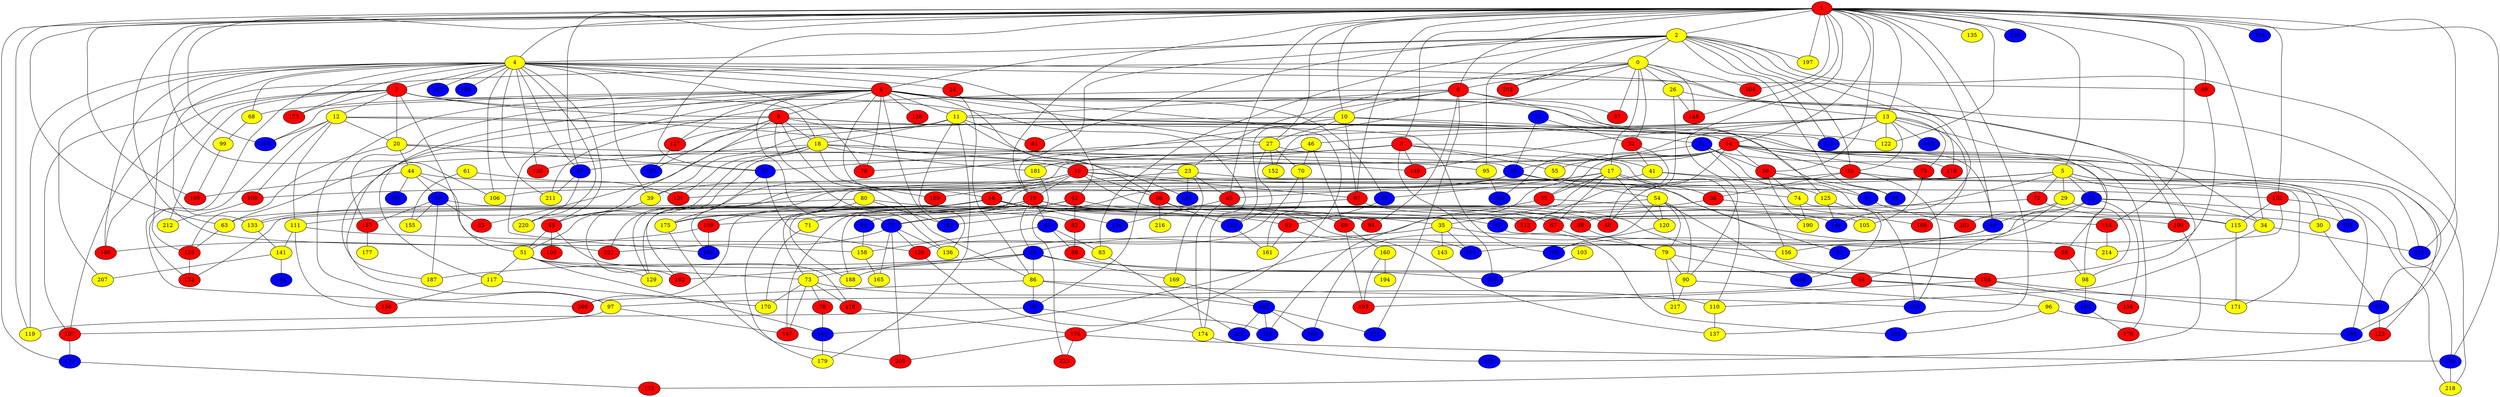 graph {
0 [style = filled fillcolor = yellow];
1 [style = filled fillcolor = red];
2 [style = filled fillcolor = yellow];
3 [style = filled fillcolor = red];
4 [style = filled fillcolor = yellow];
5 [style = filled fillcolor = yellow];
6 [style = filled fillcolor = red];
7 [style = filled fillcolor = red];
8 [style = filled fillcolor = red];
9 [style = filled fillcolor = red];
10 [style = filled fillcolor = yellow];
11 [style = filled fillcolor = yellow];
12 [style = filled fillcolor = yellow];
13 [style = filled fillcolor = yellow];
14 [style = filled fillcolor = red];
15 [style = filled fillcolor = red];
16 [style = filled fillcolor = red];
17 [style = filled fillcolor = yellow];
18 [style = filled fillcolor = yellow];
19 [style = filled fillcolor = red];
20 [style = filled fillcolor = yellow];
21 [style = filled fillcolor = blue];
22 [style = filled fillcolor = blue];
23 [style = filled fillcolor = yellow];
24 [style = filled fillcolor = red];
25 [style = filled fillcolor = red];
26 [style = filled fillcolor = yellow];
27 [style = filled fillcolor = yellow];
28 [style = filled fillcolor = blue];
29 [style = filled fillcolor = yellow];
30 [style = filled fillcolor = yellow];
31 [style = filled fillcolor = blue];
32 [style = filled fillcolor = red];
33 [style = filled fillcolor = red];
34 [style = filled fillcolor = yellow];
35 [style = filled fillcolor = yellow];
36 [style = filled fillcolor = red];
37 [style = filled fillcolor = red];
38 [style = filled fillcolor = red];
39 [style = filled fillcolor = yellow];
40 [style = filled fillcolor = red];
41 [style = filled fillcolor = yellow];
42 [style = filled fillcolor = red];
43 [style = filled fillcolor = red];
44 [style = filled fillcolor = yellow];
45 [style = filled fillcolor = blue];
46 [style = filled fillcolor = yellow];
47 [style = filled fillcolor = blue];
48 [style = filled fillcolor = blue];
49 [style = filled fillcolor = blue];
50 [style = filled fillcolor = blue];
51 [style = filled fillcolor = yellow];
52 [style = filled fillcolor = blue];
53 [style = filled fillcolor = red];
54 [style = filled fillcolor = yellow];
55 [style = filled fillcolor = yellow];
56 [style = filled fillcolor = red];
57 [style = filled fillcolor = blue];
58 [style = filled fillcolor = red];
59 [style = filled fillcolor = blue];
60 [style = filled fillcolor = red];
61 [style = filled fillcolor = yellow];
62 [style = filled fillcolor = blue];
63 [style = filled fillcolor = yellow];
64 [style = filled fillcolor = red];
65 [style = filled fillcolor = red];
66 [style = filled fillcolor = red];
67 [style = filled fillcolor = red];
68 [style = filled fillcolor = yellow];
69 [style = filled fillcolor = red];
70 [style = filled fillcolor = yellow];
71 [style = filled fillcolor = yellow];
72 [style = filled fillcolor = red];
73 [style = filled fillcolor = yellow];
74 [style = filled fillcolor = yellow];
75 [style = filled fillcolor = red];
76 [style = filled fillcolor = red];
77 [style = filled fillcolor = blue];
78 [style = filled fillcolor = red];
79 [style = filled fillcolor = yellow];
80 [style = filled fillcolor = yellow];
81 [style = filled fillcolor = red];
82 [style = filled fillcolor = red];
83 [style = filled fillcolor = yellow];
84 [style = filled fillcolor = red];
85 [style = filled fillcolor = blue];
86 [style = filled fillcolor = yellow];
87 [style = filled fillcolor = red];
88 [style = filled fillcolor = red];
89 [style = filled fillcolor = blue];
90 [style = filled fillcolor = yellow];
91 [style = filled fillcolor = blue];
92 [style = filled fillcolor = red];
93 [style = filled fillcolor = blue];
94 [style = filled fillcolor = blue];
95 [style = filled fillcolor = yellow];
96 [style = filled fillcolor = yellow];
97 [style = filled fillcolor = yellow];
98 [style = filled fillcolor = yellow];
99 [style = filled fillcolor = yellow];
100 [style = filled fillcolor = red];
101 [style = filled fillcolor = blue];
102 [style = filled fillcolor = red];
103 [style = filled fillcolor = yellow];
104 [style = filled fillcolor = red];
105 [style = filled fillcolor = yellow];
106 [style = filled fillcolor = yellow];
107 [style = filled fillcolor = red];
108 [style = filled fillcolor = red];
109 [style = filled fillcolor = red];
110 [style = filled fillcolor = yellow];
111 [style = filled fillcolor = yellow];
112 [style = filled fillcolor = blue];
113 [style = filled fillcolor = red];
114 [style = filled fillcolor = red];
115 [style = filled fillcolor = yellow];
116 [style = filled fillcolor = red];
117 [style = filled fillcolor = yellow];
118 [style = filled fillcolor = red];
119 [style = filled fillcolor = yellow];
120 [style = filled fillcolor = yellow];
121 [style = filled fillcolor = red];
122 [style = filled fillcolor = yellow];
123 [style = filled fillcolor = red];
124 [style = filled fillcolor = red];
125 [style = filled fillcolor = yellow];
126 [style = filled fillcolor = red];
127 [style = filled fillcolor = red];
128 [style = filled fillcolor = blue];
129 [style = filled fillcolor = yellow];
130 [style = filled fillcolor = red];
131 [style = filled fillcolor = blue];
132 [style = filled fillcolor = red];
133 [style = filled fillcolor = yellow];
134 [style = filled fillcolor = blue];
135 [style = filled fillcolor = yellow];
136 [style = filled fillcolor = yellow];
137 [style = filled fillcolor = yellow];
138 [style = filled fillcolor = red];
139 [style = filled fillcolor = blue];
140 [style = filled fillcolor = blue];
141 [style = filled fillcolor = yellow];
142 [style = filled fillcolor = blue];
143 [style = filled fillcolor = yellow];
144 [style = filled fillcolor = blue];
145 [style = filled fillcolor = blue];
146 [style = filled fillcolor = blue];
147 [style = filled fillcolor = red];
148 [style = filled fillcolor = red];
149 [style = filled fillcolor = red];
150 [style = filled fillcolor = red];
151 [style = filled fillcolor = blue];
152 [style = filled fillcolor = yellow];
153 [style = filled fillcolor = blue];
154 [style = filled fillcolor = red];
155 [style = filled fillcolor = yellow];
156 [style = filled fillcolor = yellow];
157 [style = filled fillcolor = red];
158 [style = filled fillcolor = yellow];
159 [style = filled fillcolor = red];
160 [style = filled fillcolor = yellow];
161 [style = filled fillcolor = yellow];
162 [style = filled fillcolor = blue];
163 [style = filled fillcolor = blue];
164 [style = filled fillcolor = blue];
165 [style = filled fillcolor = yellow];
166 [style = filled fillcolor = blue];
167 [style = filled fillcolor = blue];
168 [style = filled fillcolor = red];
169 [style = filled fillcolor = yellow];
170 [style = filled fillcolor = yellow];
171 [style = filled fillcolor = yellow];
172 [style = filled fillcolor = red];
173 [style = filled fillcolor = red];
174 [style = filled fillcolor = yellow];
175 [style = filled fillcolor = yellow];
176 [style = filled fillcolor = red];
177 [style = filled fillcolor = yellow];
178 [style = filled fillcolor = red];
179 [style = filled fillcolor = yellow];
180 [style = filled fillcolor = blue];
181 [style = filled fillcolor = yellow];
182 [style = filled fillcolor = blue];
183 [style = filled fillcolor = blue];
184 [style = filled fillcolor = blue];
185 [style = filled fillcolor = blue];
186 [style = filled fillcolor = red];
187 [style = filled fillcolor = yellow];
188 [style = filled fillcolor = yellow];
189 [style = filled fillcolor = red];
190 [style = filled fillcolor = yellow];
191 [style = filled fillcolor = blue];
192 [style = filled fillcolor = red];
193 [style = filled fillcolor = red];
194 [style = filled fillcolor = yellow];
195 [style = filled fillcolor = red];
196 [style = filled fillcolor = blue];
197 [style = filled fillcolor = yellow];
198 [style = filled fillcolor = blue];
199 [style = filled fillcolor = red];
200 [style = filled fillcolor = blue];
201 [style = filled fillcolor = red];
202 [style = filled fillcolor = blue];
203 [style = filled fillcolor = red];
204 [style = filled fillcolor = blue];
205 [style = filled fillcolor = red];
206 [style = filled fillcolor = blue];
207 [style = filled fillcolor = yellow];
208 [style = filled fillcolor = red];
209 [style = filled fillcolor = blue];
210 [style = filled fillcolor = blue];
211 [style = filled fillcolor = yellow];
212 [style = filled fillcolor = yellow];
213 [style = filled fillcolor = blue];
214 [style = filled fillcolor = yellow];
215 [style = filled fillcolor = blue];
216 [style = filled fillcolor = yellow];
217 [style = filled fillcolor = yellow];
218 [style = filled fillcolor = yellow];
219 [style = filled fillcolor = blue];
220 [style = filled fillcolor = yellow];
221 [style = filled fillcolor = blue];
222 [style = filled fillcolor = red];
223 [style = filled fillcolor = red];
1 -- 5;
1 -- 4;
1 -- 3;
1 -- 2;
1 -- 8;
1 -- 10;
1 -- 13;
1 -- 14;
1 -- 19;
1 -- 27;
1 -- 34;
1 -- 49;
1 -- 56;
1 -- 57;
1 -- 59;
1 -- 63;
1 -- 65;
1 -- 69;
1 -- 87;
1 -- 90;
1 -- 102;
1 -- 104;
1 -- 106;
1 -- 114;
1 -- 119;
1 -- 122;
1 -- 131;
1 -- 135;
1 -- 137;
1 -- 139;
1 -- 148;
1 -- 158;
1 -- 195;
1 -- 197;
1 -- 204;
1 -- 206;
1 -- 209;
1 -- 210;
2 -- 0;
2 -- 4;
2 -- 6;
2 -- 19;
2 -- 33;
2 -- 81;
2 -- 83;
2 -- 94;
2 -- 95;
2 -- 112;
2 -- 116;
2 -- 146;
2 -- 197;
2 -- 198;
2 -- 203;
0 -- 8;
0 -- 13;
0 -- 17;
0 -- 23;
0 -- 26;
0 -- 32;
0 -- 37;
0 -- 104;
0 -- 107;
0 -- 148;
0 -- 152;
0 -- 203;
3 -- 17;
3 -- 41;
3 -- 55;
3 -- 93;
3 -- 149;
3 -- 153;
3 -- 181;
3 -- 192;
4 -- 6;
4 -- 7;
4 -- 24;
4 -- 39;
4 -- 42;
4 -- 43;
4 -- 59;
4 -- 68;
4 -- 69;
4 -- 76;
4 -- 106;
4 -- 119;
4 -- 124;
4 -- 130;
4 -- 133;
4 -- 167;
4 -- 173;
4 -- 186;
4 -- 196;
4 -- 207;
4 -- 208;
4 -- 211;
4 -- 218;
4 -- 220;
5 -- 22;
5 -- 29;
5 -- 30;
5 -- 38;
5 -- 72;
5 -- 101;
5 -- 121;
5 -- 129;
5 -- 175;
5 -- 209;
6 -- 9;
6 -- 11;
6 -- 16;
6 -- 27;
6 -- 34;
6 -- 47;
6 -- 49;
6 -- 66;
6 -- 68;
6 -- 76;
6 -- 77;
6 -- 89;
6 -- 97;
6 -- 117;
6 -- 127;
6 -- 138;
6 -- 157;
6 -- 162;
6 -- 176;
6 -- 184;
6 -- 206;
7 -- 9;
7 -- 12;
7 -- 18;
7 -- 20;
7 -- 51;
7 -- 107;
7 -- 173;
7 -- 174;
7 -- 186;
7 -- 212;
8 -- 10;
8 -- 11;
8 -- 37;
8 -- 84;
8 -- 125;
8 -- 142;
8 -- 211;
8 -- 221;
9 -- 14;
9 -- 18;
9 -- 43;
9 -- 86;
9 -- 127;
9 -- 136;
9 -- 149;
9 -- 185;
9 -- 187;
9 -- 200;
10 -- 14;
10 -- 27;
10 -- 31;
10 -- 39;
10 -- 87;
10 -- 222;
11 -- 18;
11 -- 53;
11 -- 81;
11 -- 85;
11 -- 97;
11 -- 112;
11 -- 136;
11 -- 151;
11 -- 179;
12 -- 15;
12 -- 20;
12 -- 109;
12 -- 111;
12 -- 122;
12 -- 132;
12 -- 206;
13 -- 33;
13 -- 46;
13 -- 57;
13 -- 58;
13 -- 75;
13 -- 112;
13 -- 122;
13 -- 145;
13 -- 149;
13 -- 168;
13 -- 180;
14 -- 15;
14 -- 25;
14 -- 28;
14 -- 33;
14 -- 40;
14 -- 56;
14 -- 75;
14 -- 76;
14 -- 98;
14 -- 116;
14 -- 123;
14 -- 178;
14 -- 199;
14 -- 219;
15 -- 16;
15 -- 19;
15 -- 38;
15 -- 39;
15 -- 66;
15 -- 74;
15 -- 87;
15 -- 129;
16 -- 30;
16 -- 35;
16 -- 63;
16 -- 73;
16 -- 84;
16 -- 108;
16 -- 113;
16 -- 132;
16 -- 134;
16 -- 159;
16 -- 163;
16 -- 179;
16 -- 188;
16 -- 208;
17 -- 25;
17 -- 35;
17 -- 36;
17 -- 52;
17 -- 65;
17 -- 67;
17 -- 89;
17 -- 120;
18 -- 23;
18 -- 51;
18 -- 95;
18 -- 121;
18 -- 130;
18 -- 181;
18 -- 189;
18 -- 192;
19 -- 38;
19 -- 40;
19 -- 45;
19 -- 48;
19 -- 62;
19 -- 67;
19 -- 71;
19 -- 111;
19 -- 147;
19 -- 159;
19 -- 175;
19 -- 199;
20 -- 28;
20 -- 44;
20 -- 57;
20 -- 124;
21 -- 28;
21 -- 32;
22 -- 34;
22 -- 49;
22 -- 101;
22 -- 154;
22 -- 156;
22 -- 163;
23 -- 65;
23 -- 151;
23 -- 169;
23 -- 189;
23 -- 214;
24 -- 86;
25 -- 73;
25 -- 105;
26 -- 40;
26 -- 98;
26 -- 148;
27 -- 63;
27 -- 70;
27 -- 110;
27 -- 142;
27 -- 152;
28 -- 54;
28 -- 102;
28 -- 106;
28 -- 162;
29 -- 64;
29 -- 108;
29 -- 201;
30 -- 85;
31 -- 55;
31 -- 56;
31 -- 156;
31 -- 210;
31 -- 213;
32 -- 41;
32 -- 113;
33 -- 36;
33 -- 109;
33 -- 213;
33 -- 218;
34 -- 110;
34 -- 210;
35 -- 48;
35 -- 128;
35 -- 143;
35 -- 163;
36 -- 77;
36 -- 168;
38 -- 79;
39 -- 43;
41 -- 71;
41 -- 125;
41 -- 171;
42 -- 60;
42 -- 77;
42 -- 82;
42 -- 188;
43 -- 51;
43 -- 100;
43 -- 118;
44 -- 47;
44 -- 50;
44 -- 191;
44 -- 195;
44 -- 222;
45 -- 58;
46 -- 59;
46 -- 60;
46 -- 70;
47 -- 201;
48 -- 86;
48 -- 108;
48 -- 169;
48 -- 187;
48 -- 188;
48 -- 192;
49 -- 52;
49 -- 200;
50 -- 53;
50 -- 82;
50 -- 155;
50 -- 157;
50 -- 187;
51 -- 64;
51 -- 73;
51 -- 117;
51 -- 129;
51 -- 144;
54 -- 64;
54 -- 79;
54 -- 90;
54 -- 120;
54 -- 183;
54 -- 220;
56 -- 74;
56 -- 94;
56 -- 190;
57 -- 126;
57 -- 175;
58 -- 98;
59 -- 211;
59 -- 220;
60 -- 160;
60 -- 193;
61 -- 121;
61 -- 155;
62 -- 83;
62 -- 88;
62 -- 158;
63 -- 124;
64 -- 85;
64 -- 97;
64 -- 140;
65 -- 134;
65 -- 174;
66 -- 115;
66 -- 142;
66 -- 216;
67 -- 79;
68 -- 99;
69 -- 214;
70 -- 126;
70 -- 161;
71 -- 170;
72 -- 115;
72 -- 133;
73 -- 78;
73 -- 110;
73 -- 118;
73 -- 147;
73 -- 170;
74 -- 114;
74 -- 190;
75 -- 105;
77 -- 126;
77 -- 136;
77 -- 165;
77 -- 205;
77 -- 222;
78 -- 144;
79 -- 90;
79 -- 166;
79 -- 217;
80 -- 92;
80 -- 133;
80 -- 162;
80 -- 184;
82 -- 88;
83 -- 202;
85 -- 123;
86 -- 93;
86 -- 182;
86 -- 208;
86 -- 213;
87 -- 91;
87 -- 146;
88 -- 153;
89 -- 92;
90 -- 96;
90 -- 217;
91 -- 158;
92 -- 137;
92 -- 161;
93 -- 119;
93 -- 174;
95 -- 180;
96 -- 128;
96 -- 198;
97 -- 107;
97 -- 147;
98 -- 140;
99 -- 195;
102 -- 115;
102 -- 144;
102 -- 198;
103 -- 153;
107 -- 131;
108 -- 154;
108 -- 171;
108 -- 193;
109 -- 212;
110 -- 137;
111 -- 141;
111 -- 150;
111 -- 156;
114 -- 214;
115 -- 171;
117 -- 150;
117 -- 170;
118 -- 176;
120 -- 200;
123 -- 172;
124 -- 132;
125 -- 146;
125 -- 166;
126 -- 219;
127 -- 185;
131 -- 172;
133 -- 141;
140 -- 178;
141 -- 164;
141 -- 207;
142 -- 161;
144 -- 179;
157 -- 177;
158 -- 165;
159 -- 184;
159 -- 186;
160 -- 193;
160 -- 194;
169 -- 182;
174 -- 215;
175 -- 205;
176 -- 205;
176 -- 209;
176 -- 223;
181 -- 223;
182 -- 183;
182 -- 202;
182 -- 219;
182 -- 221;
199 -- 215;
209 -- 218;
}
